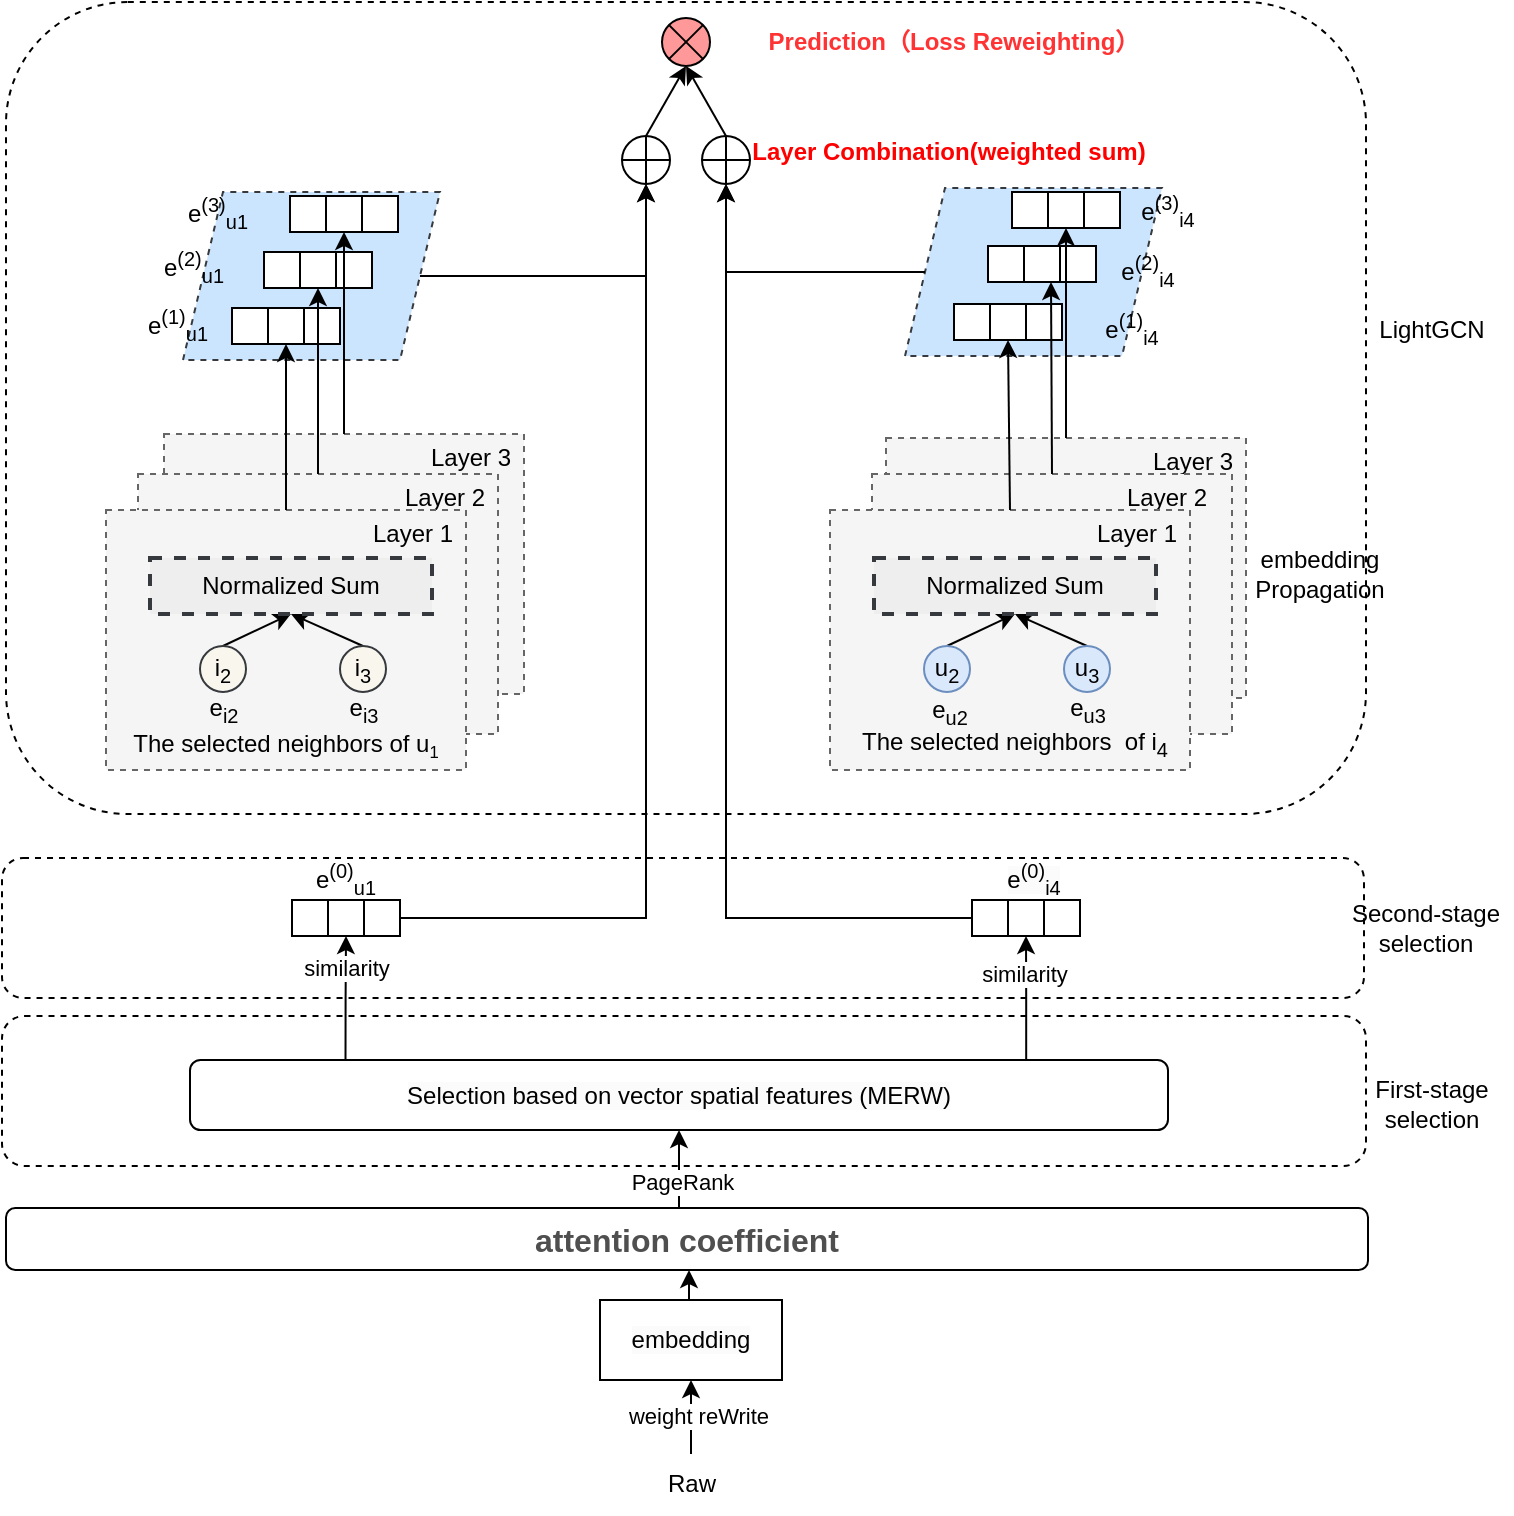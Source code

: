 <mxfile version="26.0.16">
  <diagram name="第 1 页" id="JqjY_3OXJ0ycC8vNH0t1">
    <mxGraphModel dx="862" dy="422" grid="0" gridSize="10" guides="1" tooltips="1" connect="1" arrows="1" fold="1" page="1" pageScale="1" pageWidth="827" pageHeight="1169" math="0" shadow="0">
      <root>
        <mxCell id="0" />
        <mxCell id="1" parent="0" />
        <mxCell id="YZDyfqU8U48T_e9WPzMG-154" value="" style="rounded=1;whiteSpace=wrap;html=1;dashed=1;fillColor=none;" vertex="1" parent="1">
          <mxGeometry x="27" y="606" width="682" height="75" as="geometry" />
        </mxCell>
        <mxCell id="YZDyfqU8U48T_e9WPzMG-139" value="" style="rounded=1;whiteSpace=wrap;html=1;dashed=1;fillColor=none;" vertex="1" parent="1">
          <mxGeometry x="27" y="527" width="681" height="70" as="geometry" />
        </mxCell>
        <mxCell id="YZDyfqU8U48T_e9WPzMG-7" value="" style="rounded=1;whiteSpace=wrap;html=1;fillColor=none;dashed=1;" vertex="1" parent="1">
          <mxGeometry x="29" y="99" width="680" height="406" as="geometry" />
        </mxCell>
        <mxCell id="YZDyfqU8U48T_e9WPzMG-62" value="" style="group" vertex="1" connectable="0" parent="1">
          <mxGeometry x="108" y="315" width="180" height="130" as="geometry" />
        </mxCell>
        <mxCell id="YZDyfqU8U48T_e9WPzMG-63" value="" style="rounded=0;whiteSpace=wrap;html=1;dashed=1;fillColor=#f5f5f5;fontColor=#333333;strokeColor=#666666;" vertex="1" parent="YZDyfqU8U48T_e9WPzMG-62">
          <mxGeometry width="180" height="130" as="geometry" />
        </mxCell>
        <mxCell id="YZDyfqU8U48T_e9WPzMG-64" value="Layer 3" style="text;html=1;align=center;verticalAlign=middle;whiteSpace=wrap;rounded=0;" vertex="1" parent="YZDyfqU8U48T_e9WPzMG-62">
          <mxGeometry x="127" width="53" height="23" as="geometry" />
        </mxCell>
        <mxCell id="YZDyfqU8U48T_e9WPzMG-58" value="" style="group" vertex="1" connectable="0" parent="1">
          <mxGeometry x="95" y="335" width="208" height="130" as="geometry" />
        </mxCell>
        <mxCell id="YZDyfqU8U48T_e9WPzMG-59" value="" style="rounded=0;whiteSpace=wrap;html=1;dashed=1;fillColor=#f5f5f5;fontColor=#333333;strokeColor=#666666;" vertex="1" parent="YZDyfqU8U48T_e9WPzMG-58">
          <mxGeometry width="180" height="130" as="geometry" />
        </mxCell>
        <mxCell id="YZDyfqU8U48T_e9WPzMG-60" value="Layer 2" style="text;html=1;align=center;verticalAlign=middle;whiteSpace=wrap;rounded=0;" vertex="1" parent="YZDyfqU8U48T_e9WPzMG-58">
          <mxGeometry x="127" width="53" height="23" as="geometry" />
        </mxCell>
        <mxCell id="YZDyfqU8U48T_e9WPzMG-35" value="" style="group" vertex="1" connectable="0" parent="1">
          <mxGeometry x="469" y="317" width="180" height="130" as="geometry" />
        </mxCell>
        <mxCell id="YZDyfqU8U48T_e9WPzMG-36" value="" style="rounded=0;whiteSpace=wrap;html=1;dashed=1;fillColor=#f5f5f5;fontColor=#333333;strokeColor=#666666;" vertex="1" parent="YZDyfqU8U48T_e9WPzMG-35">
          <mxGeometry width="180" height="130" as="geometry" />
        </mxCell>
        <mxCell id="YZDyfqU8U48T_e9WPzMG-37" value="Layer 3" style="text;html=1;align=center;verticalAlign=middle;whiteSpace=wrap;rounded=0;" vertex="1" parent="YZDyfqU8U48T_e9WPzMG-35">
          <mxGeometry x="127" width="53" height="23" as="geometry" />
        </mxCell>
        <mxCell id="YZDyfqU8U48T_e9WPzMG-30" value="" style="group" vertex="1" connectable="0" parent="1">
          <mxGeometry x="456" y="335" width="180" height="130" as="geometry" />
        </mxCell>
        <mxCell id="YZDyfqU8U48T_e9WPzMG-27" value="" style="rounded=0;whiteSpace=wrap;html=1;dashed=1;fillColor=#f5f5f5;fontColor=#333333;strokeColor=#666666;" vertex="1" parent="YZDyfqU8U48T_e9WPzMG-30">
          <mxGeometry x="6" width="180" height="130" as="geometry" />
        </mxCell>
        <mxCell id="YZDyfqU8U48T_e9WPzMG-28" value="Layer 2" style="text;html=1;align=center;verticalAlign=middle;whiteSpace=wrap;rounded=0;" vertex="1" parent="YZDyfqU8U48T_e9WPzMG-30">
          <mxGeometry x="127" width="53" height="23" as="geometry" />
        </mxCell>
        <mxCell id="YZDyfqU8U48T_e9WPzMG-23" value="e&lt;sub&gt;u2&lt;/sub&gt;" style="text;html=1;align=center;verticalAlign=middle;whiteSpace=wrap;rounded=0;" vertex="1" parent="YZDyfqU8U48T_e9WPzMG-30">
          <mxGeometry x="16" y="115" width="60" height="11" as="geometry" />
        </mxCell>
        <mxCell id="YZDyfqU8U48T_e9WPzMG-2" value="LightGCN" style="text;html=1;align=center;verticalAlign=middle;whiteSpace=wrap;rounded=0;" vertex="1" parent="1">
          <mxGeometry x="712" y="248" width="60" height="30" as="geometry" />
        </mxCell>
        <mxCell id="YZDyfqU8U48T_e9WPzMG-13" value="" style="rounded=0;whiteSpace=wrap;html=1;dashed=1;fillColor=#f5f5f5;fontColor=#333333;strokeColor=#666666;" vertex="1" parent="1">
          <mxGeometry x="441" y="353" width="180" height="130" as="geometry" />
        </mxCell>
        <mxCell id="YZDyfqU8U48T_e9WPzMG-21" style="rounded=0;orthogonalLoop=1;jettySize=auto;html=1;exitX=0.5;exitY=0;exitDx=0;exitDy=0;entryX=0.5;entryY=1;entryDx=0;entryDy=0;" edge="1" parent="1" source="YZDyfqU8U48T_e9WPzMG-16" target="YZDyfqU8U48T_e9WPzMG-18">
          <mxGeometry relative="1" as="geometry" />
        </mxCell>
        <mxCell id="YZDyfqU8U48T_e9WPzMG-16" value="&lt;font face=&quot;Helvetica&quot;&gt;u&lt;sub style=&quot;&quot;&gt;2&lt;/sub&gt;&lt;/font&gt;" style="ellipse;whiteSpace=wrap;html=1;aspect=fixed;fillColor=#dae8fc;strokeColor=#6c8ebf;" vertex="1" parent="1">
          <mxGeometry x="488" y="421" width="23" height="23" as="geometry" />
        </mxCell>
        <mxCell id="YZDyfqU8U48T_e9WPzMG-22" style="rounded=0;orthogonalLoop=1;jettySize=auto;html=1;exitX=0.5;exitY=0;exitDx=0;exitDy=0;entryX=0.5;entryY=1;entryDx=0;entryDy=0;" edge="1" parent="1" source="YZDyfqU8U48T_e9WPzMG-17" target="YZDyfqU8U48T_e9WPzMG-18">
          <mxGeometry relative="1" as="geometry" />
        </mxCell>
        <mxCell id="YZDyfqU8U48T_e9WPzMG-17" value="&lt;font face=&quot;Helvetica&quot;&gt;u&lt;sub style=&quot;&quot;&gt;3&lt;/sub&gt;&lt;/font&gt;" style="ellipse;whiteSpace=wrap;html=1;aspect=fixed;fillColor=#dae8fc;strokeColor=#6c8ebf;" vertex="1" parent="1">
          <mxGeometry x="558" y="421" width="23" height="23" as="geometry" />
        </mxCell>
        <mxCell id="YZDyfqU8U48T_e9WPzMG-18" value="Normalized Sum" style="rounded=0;whiteSpace=wrap;html=1;dashed=1;strokeWidth=2;fillColor=#eeeeee;strokeColor=#36393d;" vertex="1" parent="1">
          <mxGeometry x="463" y="377" width="141" height="28" as="geometry" />
        </mxCell>
        <mxCell id="YZDyfqU8U48T_e9WPzMG-24" value="e&lt;sub&gt;u3&lt;/sub&gt;" style="text;html=1;align=center;verticalAlign=middle;whiteSpace=wrap;rounded=0;" vertex="1" parent="1">
          <mxGeometry x="539.5" y="447" width="60" height="12" as="geometry" />
        </mxCell>
        <mxCell id="YZDyfqU8U48T_e9WPzMG-25" value="Layer 1" style="text;html=1;align=center;verticalAlign=middle;whiteSpace=wrap;rounded=0;" vertex="1" parent="1">
          <mxGeometry x="568" y="353" width="53" height="23" as="geometry" />
        </mxCell>
        <mxCell id="YZDyfqU8U48T_e9WPzMG-26" value="The selected&amp;nbsp;neighbors&amp;nbsp; of i&lt;sub&gt;4&lt;/sub&gt;" style="text;html=1;align=center;verticalAlign=middle;whiteSpace=wrap;rounded=0;" vertex="1" parent="1">
          <mxGeometry x="453" y="462" width="161" height="15" as="geometry" />
        </mxCell>
        <mxCell id="YZDyfqU8U48T_e9WPzMG-45" value="" style="rounded=0;whiteSpace=wrap;html=1;dashed=1;fillColor=#f5f5f5;fontColor=#333333;strokeColor=#666666;" vertex="1" parent="1">
          <mxGeometry x="79" y="353" width="180" height="130" as="geometry" />
        </mxCell>
        <mxCell id="YZDyfqU8U48T_e9WPzMG-46" style="rounded=0;orthogonalLoop=1;jettySize=auto;html=1;exitX=0.5;exitY=0;exitDx=0;exitDy=0;entryX=0.5;entryY=1;entryDx=0;entryDy=0;" edge="1" parent="1" source="YZDyfqU8U48T_e9WPzMG-47" target="YZDyfqU8U48T_e9WPzMG-50">
          <mxGeometry relative="1" as="geometry" />
        </mxCell>
        <mxCell id="YZDyfqU8U48T_e9WPzMG-47" value="&lt;font face=&quot;Helvetica&quot;&gt;i&lt;sub style=&quot;&quot;&gt;2&lt;/sub&gt;&lt;/font&gt;" style="ellipse;whiteSpace=wrap;html=1;aspect=fixed;fillColor=#f9f7ed;strokeColor=#36393d;" vertex="1" parent="1">
          <mxGeometry x="126" y="421" width="23" height="23" as="geometry" />
        </mxCell>
        <mxCell id="YZDyfqU8U48T_e9WPzMG-48" style="rounded=0;orthogonalLoop=1;jettySize=auto;html=1;exitX=0.5;exitY=0;exitDx=0;exitDy=0;entryX=0.5;entryY=1;entryDx=0;entryDy=0;" edge="1" parent="1" source="YZDyfqU8U48T_e9WPzMG-49" target="YZDyfqU8U48T_e9WPzMG-50">
          <mxGeometry relative="1" as="geometry" />
        </mxCell>
        <mxCell id="YZDyfqU8U48T_e9WPzMG-49" value="&lt;font face=&quot;Helvetica&quot;&gt;i&lt;sub style=&quot;&quot;&gt;3&lt;/sub&gt;&lt;/font&gt;" style="ellipse;whiteSpace=wrap;html=1;aspect=fixed;fillColor=#f9f7ed;strokeColor=#36393d;" vertex="1" parent="1">
          <mxGeometry x="196" y="421" width="23" height="23" as="geometry" />
        </mxCell>
        <mxCell id="YZDyfqU8U48T_e9WPzMG-50" value="Normalized Sum" style="rounded=0;whiteSpace=wrap;html=1;dashed=1;strokeWidth=2;fillColor=#eeeeee;strokeColor=#36393d;" vertex="1" parent="1">
          <mxGeometry x="101" y="377" width="141" height="28" as="geometry" />
        </mxCell>
        <mxCell id="YZDyfqU8U48T_e9WPzMG-51" value="Layer 1" style="text;html=1;align=center;verticalAlign=middle;whiteSpace=wrap;rounded=0;" vertex="1" parent="1">
          <mxGeometry x="206" y="353" width="53" height="23" as="geometry" />
        </mxCell>
        <mxCell id="YZDyfqU8U48T_e9WPzMG-52" value="The selected&amp;nbsp;neighbors of u&lt;span style=&quot;font-size: 10px;&quot;&gt;&lt;sub&gt;1&lt;/sub&gt;&lt;/span&gt;" style="text;html=1;align=center;verticalAlign=middle;whiteSpace=wrap;rounded=0;" vertex="1" parent="1">
          <mxGeometry x="88" y="462" width="162" height="15" as="geometry" />
        </mxCell>
        <mxCell id="YZDyfqU8U48T_e9WPzMG-54" value="e&lt;sub&gt;u2&lt;/sub&gt;" style="text;html=1;align=center;verticalAlign=middle;whiteSpace=wrap;rounded=0;" vertex="1" parent="1">
          <mxGeometry x="471" y="448" width="60" height="12" as="geometry" />
        </mxCell>
        <mxCell id="YZDyfqU8U48T_e9WPzMG-55" value="e&lt;sub&gt;i2&lt;/sub&gt;" style="text;html=1;align=center;verticalAlign=middle;whiteSpace=wrap;rounded=0;" vertex="1" parent="1">
          <mxGeometry x="107.5" y="447" width="60" height="12" as="geometry" />
        </mxCell>
        <mxCell id="YZDyfqU8U48T_e9WPzMG-57" value="e&lt;sub&gt;i3&lt;/sub&gt;" style="text;html=1;align=center;verticalAlign=middle;whiteSpace=wrap;rounded=0;" vertex="1" parent="1">
          <mxGeometry x="177.5" y="447" width="60" height="12" as="geometry" />
        </mxCell>
        <mxCell id="YZDyfqU8U48T_e9WPzMG-65" value="" style="shape=parallelogram;perimeter=parallelogramPerimeter;whiteSpace=wrap;html=1;fixedSize=1;fillColor=#cce5ff;strokeColor=#36393d;dashed=1;gradientColor=none;" vertex="1" parent="1">
          <mxGeometry x="117.5" y="194" width="128.5" height="84" as="geometry" />
        </mxCell>
        <mxCell id="YZDyfqU8U48T_e9WPzMG-70" value="" style="group" vertex="1" connectable="0" parent="1">
          <mxGeometry x="142" y="252" width="54" height="18" as="geometry" />
        </mxCell>
        <mxCell id="YZDyfqU8U48T_e9WPzMG-67" value="" style="whiteSpace=wrap;html=1;aspect=fixed;" vertex="1" parent="YZDyfqU8U48T_e9WPzMG-70">
          <mxGeometry width="18" height="18" as="geometry" />
        </mxCell>
        <mxCell id="YZDyfqU8U48T_e9WPzMG-68" value="" style="whiteSpace=wrap;html=1;aspect=fixed;" vertex="1" parent="YZDyfqU8U48T_e9WPzMG-70">
          <mxGeometry x="18" width="18" height="18" as="geometry" />
        </mxCell>
        <mxCell id="YZDyfqU8U48T_e9WPzMG-69" value="" style="whiteSpace=wrap;html=1;aspect=fixed;" vertex="1" parent="YZDyfqU8U48T_e9WPzMG-70">
          <mxGeometry x="36" width="18" height="18" as="geometry" />
        </mxCell>
        <mxCell id="YZDyfqU8U48T_e9WPzMG-75" value="" style="group" vertex="1" connectable="0" parent="1">
          <mxGeometry x="158" y="224" width="54" height="18" as="geometry" />
        </mxCell>
        <mxCell id="YZDyfqU8U48T_e9WPzMG-76" value="" style="whiteSpace=wrap;html=1;aspect=fixed;" vertex="1" parent="YZDyfqU8U48T_e9WPzMG-75">
          <mxGeometry width="18" height="18" as="geometry" />
        </mxCell>
        <mxCell id="YZDyfqU8U48T_e9WPzMG-77" value="" style="whiteSpace=wrap;html=1;aspect=fixed;" vertex="1" parent="YZDyfqU8U48T_e9WPzMG-75">
          <mxGeometry x="18" width="18" height="18" as="geometry" />
        </mxCell>
        <mxCell id="YZDyfqU8U48T_e9WPzMG-78" value="" style="whiteSpace=wrap;html=1;aspect=fixed;" vertex="1" parent="YZDyfqU8U48T_e9WPzMG-75">
          <mxGeometry x="36" width="18" height="18" as="geometry" />
        </mxCell>
        <mxCell id="YZDyfqU8U48T_e9WPzMG-79" value="" style="group" vertex="1" connectable="0" parent="1">
          <mxGeometry x="171" y="196" width="54" height="18" as="geometry" />
        </mxCell>
        <mxCell id="YZDyfqU8U48T_e9WPzMG-80" value="" style="whiteSpace=wrap;html=1;aspect=fixed;" vertex="1" parent="YZDyfqU8U48T_e9WPzMG-79">
          <mxGeometry width="18" height="18" as="geometry" />
        </mxCell>
        <mxCell id="YZDyfqU8U48T_e9WPzMG-81" value="" style="whiteSpace=wrap;html=1;aspect=fixed;" vertex="1" parent="YZDyfqU8U48T_e9WPzMG-79">
          <mxGeometry x="18" width="18" height="18" as="geometry" />
        </mxCell>
        <mxCell id="YZDyfqU8U48T_e9WPzMG-82" value="" style="whiteSpace=wrap;html=1;aspect=fixed;" vertex="1" parent="YZDyfqU8U48T_e9WPzMG-79">
          <mxGeometry x="36" width="18" height="18" as="geometry" />
        </mxCell>
        <mxCell id="YZDyfqU8U48T_e9WPzMG-83" value="e&lt;sup&gt;(1)&lt;/sup&gt;&lt;sub&gt;u1&lt;/sub&gt;" style="text;html=1;align=center;verticalAlign=middle;whiteSpace=wrap;rounded=0;" vertex="1" parent="1">
          <mxGeometry x="85" y="246" width="60" height="30" as="geometry" />
        </mxCell>
        <mxCell id="YZDyfqU8U48T_e9WPzMG-84" value="e&lt;sup&gt;(2)&lt;/sup&gt;&lt;sub&gt;u1&lt;/sub&gt;" style="text;html=1;align=center;verticalAlign=middle;whiteSpace=wrap;rounded=0;" vertex="1" parent="1">
          <mxGeometry x="93" y="217" width="60" height="30" as="geometry" />
        </mxCell>
        <mxCell id="YZDyfqU8U48T_e9WPzMG-85" value="e&lt;sup&gt;(3)&lt;/sup&gt;&lt;sub&gt;u1&lt;/sub&gt;" style="text;html=1;align=center;verticalAlign=middle;whiteSpace=wrap;rounded=0;" vertex="1" parent="1">
          <mxGeometry x="104.5" y="190" width="60" height="30" as="geometry" />
        </mxCell>
        <mxCell id="YZDyfqU8U48T_e9WPzMG-86" value="" style="shape=parallelogram;perimeter=parallelogramPerimeter;whiteSpace=wrap;html=1;fixedSize=1;fillColor=#cce5ff;strokeColor=#36393d;dashed=1;gradientColor=none;" vertex="1" parent="1">
          <mxGeometry x="478.5" y="192" width="128.5" height="84" as="geometry" />
        </mxCell>
        <mxCell id="YZDyfqU8U48T_e9WPzMG-87" value="" style="group" vertex="1" connectable="0" parent="1">
          <mxGeometry x="503" y="250" width="54" height="18" as="geometry" />
        </mxCell>
        <mxCell id="YZDyfqU8U48T_e9WPzMG-88" value="" style="whiteSpace=wrap;html=1;aspect=fixed;" vertex="1" parent="YZDyfqU8U48T_e9WPzMG-87">
          <mxGeometry width="18" height="18" as="geometry" />
        </mxCell>
        <mxCell id="YZDyfqU8U48T_e9WPzMG-89" value="" style="whiteSpace=wrap;html=1;aspect=fixed;" vertex="1" parent="YZDyfqU8U48T_e9WPzMG-87">
          <mxGeometry x="18" width="18" height="18" as="geometry" />
        </mxCell>
        <mxCell id="YZDyfqU8U48T_e9WPzMG-90" value="" style="whiteSpace=wrap;html=1;aspect=fixed;" vertex="1" parent="YZDyfqU8U48T_e9WPzMG-87">
          <mxGeometry x="36" width="18" height="18" as="geometry" />
        </mxCell>
        <mxCell id="YZDyfqU8U48T_e9WPzMG-91" value="" style="group" vertex="1" connectable="0" parent="1">
          <mxGeometry x="520" y="221" width="54" height="18" as="geometry" />
        </mxCell>
        <mxCell id="YZDyfqU8U48T_e9WPzMG-92" value="" style="whiteSpace=wrap;html=1;aspect=fixed;" vertex="1" parent="YZDyfqU8U48T_e9WPzMG-91">
          <mxGeometry width="18" height="18" as="geometry" />
        </mxCell>
        <mxCell id="YZDyfqU8U48T_e9WPzMG-93" value="" style="whiteSpace=wrap;html=1;aspect=fixed;" vertex="1" parent="YZDyfqU8U48T_e9WPzMG-91">
          <mxGeometry x="18" width="18" height="18" as="geometry" />
        </mxCell>
        <mxCell id="YZDyfqU8U48T_e9WPzMG-94" value="" style="whiteSpace=wrap;html=1;aspect=fixed;" vertex="1" parent="YZDyfqU8U48T_e9WPzMG-91">
          <mxGeometry x="36" width="18" height="18" as="geometry" />
        </mxCell>
        <mxCell id="YZDyfqU8U48T_e9WPzMG-95" value="" style="group" vertex="1" connectable="0" parent="1">
          <mxGeometry x="532" y="194" width="54" height="18" as="geometry" />
        </mxCell>
        <mxCell id="YZDyfqU8U48T_e9WPzMG-96" value="" style="whiteSpace=wrap;html=1;aspect=fixed;" vertex="1" parent="YZDyfqU8U48T_e9WPzMG-95">
          <mxGeometry width="18" height="18" as="geometry" />
        </mxCell>
        <mxCell id="YZDyfqU8U48T_e9WPzMG-97" value="" style="whiteSpace=wrap;html=1;aspect=fixed;" vertex="1" parent="YZDyfqU8U48T_e9WPzMG-95">
          <mxGeometry x="18" width="18" height="18" as="geometry" />
        </mxCell>
        <mxCell id="YZDyfqU8U48T_e9WPzMG-98" value="" style="whiteSpace=wrap;html=1;aspect=fixed;" vertex="1" parent="YZDyfqU8U48T_e9WPzMG-95">
          <mxGeometry x="36" width="18" height="18" as="geometry" />
        </mxCell>
        <mxCell id="YZDyfqU8U48T_e9WPzMG-99" value="e&lt;sup&gt;(1)&lt;/sup&gt;&lt;sub&gt;i4&lt;/sub&gt;" style="text;html=1;align=center;verticalAlign=middle;whiteSpace=wrap;rounded=0;" vertex="1" parent="1">
          <mxGeometry x="562" y="248" width="60" height="30" as="geometry" />
        </mxCell>
        <mxCell id="YZDyfqU8U48T_e9WPzMG-100" value="e&lt;sup&gt;(2)&lt;/sup&gt;&lt;sub&gt;i4&lt;/sub&gt;" style="text;html=1;align=center;verticalAlign=middle;whiteSpace=wrap;rounded=0;" vertex="1" parent="1">
          <mxGeometry x="570" y="219" width="60" height="30" as="geometry" />
        </mxCell>
        <mxCell id="YZDyfqU8U48T_e9WPzMG-101" value="e&lt;sup&gt;(3)&lt;/sup&gt;&lt;sub&gt;i4&lt;/sub&gt;" style="text;html=1;align=center;verticalAlign=middle;whiteSpace=wrap;rounded=0;" vertex="1" parent="1">
          <mxGeometry x="579.5" y="189" width="60" height="30" as="geometry" />
        </mxCell>
        <mxCell id="YZDyfqU8U48T_e9WPzMG-103" value="w" style="group" vertex="1" connectable="0" parent="1">
          <mxGeometry x="512" y="548" width="78" height="18" as="geometry" />
        </mxCell>
        <mxCell id="YZDyfqU8U48T_e9WPzMG-104" value="" style="whiteSpace=wrap;html=1;aspect=fixed;" vertex="1" parent="YZDyfqU8U48T_e9WPzMG-103">
          <mxGeometry width="18" height="18" as="geometry" />
        </mxCell>
        <mxCell id="YZDyfqU8U48T_e9WPzMG-105" value="" style="whiteSpace=wrap;html=1;aspect=fixed;" vertex="1" parent="YZDyfqU8U48T_e9WPzMG-103">
          <mxGeometry x="18" width="18" height="18" as="geometry" />
        </mxCell>
        <mxCell id="YZDyfqU8U48T_e9WPzMG-106" value="" style="whiteSpace=wrap;html=1;aspect=fixed;" vertex="1" parent="YZDyfqU8U48T_e9WPzMG-103">
          <mxGeometry x="36" width="18" height="18" as="geometry" />
        </mxCell>
        <mxCell id="YZDyfqU8U48T_e9WPzMG-108" value="" style="group" vertex="1" connectable="0" parent="1">
          <mxGeometry x="172" y="548" width="54" height="18" as="geometry" />
        </mxCell>
        <mxCell id="YZDyfqU8U48T_e9WPzMG-109" value="" style="whiteSpace=wrap;html=1;aspect=fixed;" vertex="1" parent="YZDyfqU8U48T_e9WPzMG-108">
          <mxGeometry width="18" height="18" as="geometry" />
        </mxCell>
        <mxCell id="YZDyfqU8U48T_e9WPzMG-110" value="" style="whiteSpace=wrap;html=1;aspect=fixed;" vertex="1" parent="YZDyfqU8U48T_e9WPzMG-108">
          <mxGeometry x="18" width="18" height="18" as="geometry" />
        </mxCell>
        <mxCell id="YZDyfqU8U48T_e9WPzMG-111" value="" style="whiteSpace=wrap;html=1;aspect=fixed;" vertex="1" parent="YZDyfqU8U48T_e9WPzMG-108">
          <mxGeometry x="36" width="18" height="18" as="geometry" />
        </mxCell>
        <mxCell id="YZDyfqU8U48T_e9WPzMG-116" style="rounded=0;orthogonalLoop=1;jettySize=auto;html=1;exitX=0.5;exitY=0;exitDx=0;exitDy=0;entryX=0.75;entryY=1;entryDx=0;entryDy=0;" edge="1" parent="1" source="YZDyfqU8U48T_e9WPzMG-27" target="YZDyfqU8U48T_e9WPzMG-93">
          <mxGeometry relative="1" as="geometry" />
        </mxCell>
        <mxCell id="YZDyfqU8U48T_e9WPzMG-113" value="e&lt;sup&gt;(0)&lt;/sup&gt;&lt;sub&gt;u1&lt;/sub&gt;" style="text;html=1;align=center;verticalAlign=middle;whiteSpace=wrap;rounded=0;" vertex="1" parent="1">
          <mxGeometry x="169" y="523" width="60" height="30" as="geometry" />
        </mxCell>
        <mxCell id="YZDyfqU8U48T_e9WPzMG-117" style="edgeStyle=orthogonalEdgeStyle;rounded=0;orthogonalLoop=1;jettySize=auto;html=1;exitX=0.5;exitY=0;exitDx=0;exitDy=0;entryX=0.5;entryY=1;entryDx=0;entryDy=0;" edge="1" parent="1" source="YZDyfqU8U48T_e9WPzMG-36" target="YZDyfqU8U48T_e9WPzMG-97">
          <mxGeometry relative="1" as="geometry" />
        </mxCell>
        <mxCell id="YZDyfqU8U48T_e9WPzMG-115" style="rounded=0;orthogonalLoop=1;jettySize=auto;html=1;exitX=0.5;exitY=0;exitDx=0;exitDy=0;entryX=0.5;entryY=1;entryDx=0;entryDy=0;" edge="1" parent="1" source="YZDyfqU8U48T_e9WPzMG-13" target="YZDyfqU8U48T_e9WPzMG-89">
          <mxGeometry relative="1" as="geometry" />
        </mxCell>
        <mxCell id="YZDyfqU8U48T_e9WPzMG-118" style="edgeStyle=orthogonalEdgeStyle;rounded=0;orthogonalLoop=1;jettySize=auto;html=1;exitX=0.5;exitY=0;exitDx=0;exitDy=0;entryX=0.5;entryY=1;entryDx=0;entryDy=0;" edge="1" parent="1" source="YZDyfqU8U48T_e9WPzMG-45" target="YZDyfqU8U48T_e9WPzMG-68">
          <mxGeometry relative="1" as="geometry" />
        </mxCell>
        <mxCell id="YZDyfqU8U48T_e9WPzMG-119" style="edgeStyle=orthogonalEdgeStyle;rounded=0;orthogonalLoop=1;jettySize=auto;html=1;exitX=0.5;exitY=0;exitDx=0;exitDy=0;entryX=0.5;entryY=1;entryDx=0;entryDy=0;" edge="1" parent="1" source="YZDyfqU8U48T_e9WPzMG-59" target="YZDyfqU8U48T_e9WPzMG-77">
          <mxGeometry relative="1" as="geometry" />
        </mxCell>
        <mxCell id="YZDyfqU8U48T_e9WPzMG-121" style="edgeStyle=orthogonalEdgeStyle;rounded=0;orthogonalLoop=1;jettySize=auto;html=1;exitX=0.5;exitY=0;exitDx=0;exitDy=0;entryX=0.5;entryY=1;entryDx=0;entryDy=0;" edge="1" parent="1" source="YZDyfqU8U48T_e9WPzMG-63" target="YZDyfqU8U48T_e9WPzMG-81">
          <mxGeometry relative="1" as="geometry" />
        </mxCell>
        <mxCell id="YZDyfqU8U48T_e9WPzMG-122" value="" style="verticalLabelPosition=bottom;verticalAlign=top;html=1;shape=mxgraph.flowchart.summing_function;" vertex="1" parent="1">
          <mxGeometry x="377" y="166" width="24" height="24" as="geometry" />
        </mxCell>
        <mxCell id="YZDyfqU8U48T_e9WPzMG-123" value="" style="verticalLabelPosition=bottom;verticalAlign=top;html=1;shape=mxgraph.flowchart.summing_function;" vertex="1" parent="1">
          <mxGeometry x="337" y="166" width="24" height="24" as="geometry" />
        </mxCell>
        <mxCell id="YZDyfqU8U48T_e9WPzMG-124" style="edgeStyle=orthogonalEdgeStyle;rounded=0;orthogonalLoop=1;jettySize=auto;html=1;exitX=1;exitY=0.5;exitDx=0;exitDy=0;" edge="1" parent="1" source="YZDyfqU8U48T_e9WPzMG-111" target="YZDyfqU8U48T_e9WPzMG-123">
          <mxGeometry relative="1" as="geometry" />
        </mxCell>
        <mxCell id="YZDyfqU8U48T_e9WPzMG-125" style="edgeStyle=orthogonalEdgeStyle;rounded=0;orthogonalLoop=1;jettySize=auto;html=1;exitX=0;exitY=0.5;exitDx=0;exitDy=0;entryX=0.5;entryY=1;entryDx=0;entryDy=0;entryPerimeter=0;" edge="1" parent="1" source="YZDyfqU8U48T_e9WPzMG-104" target="YZDyfqU8U48T_e9WPzMG-122">
          <mxGeometry relative="1" as="geometry" />
        </mxCell>
        <mxCell id="YZDyfqU8U48T_e9WPzMG-127" style="edgeStyle=orthogonalEdgeStyle;rounded=0;orthogonalLoop=1;jettySize=auto;html=1;exitX=0;exitY=0.5;exitDx=0;exitDy=0;entryX=0.5;entryY=1;entryDx=0;entryDy=0;entryPerimeter=0;" edge="1" parent="1" source="YZDyfqU8U48T_e9WPzMG-86" target="YZDyfqU8U48T_e9WPzMG-122">
          <mxGeometry relative="1" as="geometry" />
        </mxCell>
        <mxCell id="YZDyfqU8U48T_e9WPzMG-128" style="edgeStyle=orthogonalEdgeStyle;rounded=0;orthogonalLoop=1;jettySize=auto;html=1;exitX=1;exitY=0.5;exitDx=0;exitDy=0;entryX=0.5;entryY=1;entryDx=0;entryDy=0;entryPerimeter=0;" edge="1" parent="1" source="YZDyfqU8U48T_e9WPzMG-65" target="YZDyfqU8U48T_e9WPzMG-123">
          <mxGeometry relative="1" as="geometry" />
        </mxCell>
        <mxCell id="YZDyfqU8U48T_e9WPzMG-129" value="" style="verticalLabelPosition=bottom;verticalAlign=top;html=1;shape=mxgraph.flowchart.or;fontColor=none;strokeColor=default;strokeWidth=1;noLabel=1;fillColor=#FF9999;" vertex="1" parent="1">
          <mxGeometry x="357" y="107" width="24" height="24" as="geometry" />
        </mxCell>
        <mxCell id="YZDyfqU8U48T_e9WPzMG-130" value="Layer Combination(weighted sum)" style="text;html=1;align=center;verticalAlign=middle;whiteSpace=wrap;rounded=0;fontColor=light-dark(#ff0000, #ededed);fontStyle=1" vertex="1" parent="1">
          <mxGeometry x="390" y="159" width="221" height="30" as="geometry" />
        </mxCell>
        <mxCell id="YZDyfqU8U48T_e9WPzMG-131" style="rounded=0;orthogonalLoop=1;jettySize=auto;html=1;exitX=0.5;exitY=0;exitDx=0;exitDy=0;exitPerimeter=0;entryX=0.5;entryY=1;entryDx=0;entryDy=0;entryPerimeter=0;" edge="1" parent="1" source="YZDyfqU8U48T_e9WPzMG-123" target="YZDyfqU8U48T_e9WPzMG-129">
          <mxGeometry relative="1" as="geometry" />
        </mxCell>
        <mxCell id="YZDyfqU8U48T_e9WPzMG-133" style="rounded=0;orthogonalLoop=1;jettySize=auto;html=1;exitX=0.5;exitY=0;exitDx=0;exitDy=0;exitPerimeter=0;entryX=0.5;entryY=1;entryDx=0;entryDy=0;entryPerimeter=0;" edge="1" parent="1" source="YZDyfqU8U48T_e9WPzMG-122" target="YZDyfqU8U48T_e9WPzMG-129">
          <mxGeometry relative="1" as="geometry" />
        </mxCell>
        <mxCell id="YZDyfqU8U48T_e9WPzMG-134" value="&lt;font style=&quot;color: rgb(255, 51, 51);&quot;&gt;Prediction（&lt;span style=&quot;color: light-dark(rgb(255, 51, 51), rgb(255, 119, 119)); background-color: transparent;&quot;&gt;Loss Reweighting&lt;/span&gt;&lt;span style=&quot;color: light-dark(rgb(255, 51, 51), rgb(255, 119, 119)); background-color: transparent;&quot;&gt;）&lt;/span&gt;&lt;br&gt;&lt;/font&gt;" style="text;html=1;align=center;verticalAlign=middle;whiteSpace=wrap;rounded=0;fontStyle=1" vertex="1" parent="1">
          <mxGeometry x="401" y="104" width="204" height="30" as="geometry" />
        </mxCell>
        <mxCell id="YZDyfqU8U48T_e9WPzMG-135" value="embedding Propagation" style="text;html=1;align=center;verticalAlign=middle;whiteSpace=wrap;rounded=0;" vertex="1" parent="1">
          <mxGeometry x="656" y="370" width="60" height="30" as="geometry" />
        </mxCell>
        <mxCell id="YZDyfqU8U48T_e9WPzMG-136" value="&lt;div&gt;&lt;br/&gt;&lt;/div&gt;" style="text;html=1;align=center;verticalAlign=middle;whiteSpace=wrap;rounded=0;" vertex="1" parent="1">
          <mxGeometry x="422" y="576" width="60" height="30" as="geometry" />
        </mxCell>
        <mxCell id="YZDyfqU8U48T_e9WPzMG-150" style="edgeStyle=orthogonalEdgeStyle;rounded=0;orthogonalLoop=1;jettySize=auto;html=1;exitX=0.5;exitY=0;exitDx=0;exitDy=0;entryX=0.5;entryY=1;entryDx=0;entryDy=0;" edge="1" parent="1" source="YZDyfqU8U48T_e9WPzMG-137">
          <mxGeometry relative="1" as="geometry">
            <mxPoint x="370.5" y="733" as="targetPoint" />
          </mxGeometry>
        </mxCell>
        <mxCell id="YZDyfqU8U48T_e9WPzMG-137" value="&lt;div&gt;&lt;span style=&quot;color: rgb(0, 0, 0); background-color: rgb(251, 251, 251); float: none; display: inline !important;&quot;&gt;embedding&lt;/span&gt;&lt;/div&gt;" style="rounded=0;whiteSpace=wrap;html=1;" vertex="1" parent="1">
          <mxGeometry x="326" y="748" width="91" height="40" as="geometry" />
        </mxCell>
        <mxCell id="YZDyfqU8U48T_e9WPzMG-140" value="First-stage selection" style="text;html=1;align=center;verticalAlign=middle;whiteSpace=wrap;rounded=0;" vertex="1" parent="1">
          <mxGeometry x="702" y="611" width="80" height="78" as="geometry" />
        </mxCell>
        <mxCell id="YZDyfqU8U48T_e9WPzMG-145" style="edgeStyle=orthogonalEdgeStyle;rounded=0;orthogonalLoop=1;jettySize=auto;html=1;exitX=0.5;exitY=0;exitDx=0;exitDy=0;entryX=0.5;entryY=1;entryDx=0;entryDy=0;" edge="1" parent="1" source="YZDyfqU8U48T_e9WPzMG-143" target="YZDyfqU8U48T_e9WPzMG-137">
          <mxGeometry relative="1" as="geometry" />
        </mxCell>
        <mxCell id="YZDyfqU8U48T_e9WPzMG-146" value="weight reWrite" style="edgeLabel;html=1;align=center;verticalAlign=middle;resizable=0;points=[];" vertex="1" connectable="0" parent="YZDyfqU8U48T_e9WPzMG-145">
          <mxGeometry x="0.066" y="-3" relative="1" as="geometry">
            <mxPoint as="offset" />
          </mxGeometry>
        </mxCell>
        <mxCell id="YZDyfqU8U48T_e9WPzMG-143" value="Raw" style="text;html=1;align=center;verticalAlign=middle;whiteSpace=wrap;rounded=0;" vertex="1" parent="1">
          <mxGeometry x="341.5" y="825" width="60" height="30" as="geometry" />
        </mxCell>
        <mxCell id="YZDyfqU8U48T_e9WPzMG-166" style="edgeStyle=orthogonalEdgeStyle;rounded=0;orthogonalLoop=1;jettySize=auto;html=1;exitX=0.5;exitY=0;exitDx=0;exitDy=0;entryX=0.5;entryY=1;entryDx=0;entryDy=0;" edge="1" parent="1" source="YZDyfqU8U48T_e9WPzMG-147" target="YZDyfqU8U48T_e9WPzMG-165">
          <mxGeometry relative="1" as="geometry" />
        </mxCell>
        <mxCell id="YZDyfqU8U48T_e9WPzMG-167" value="PageRank" style="edgeLabel;html=1;align=center;verticalAlign=middle;resizable=0;points=[];" vertex="1" connectable="0" parent="YZDyfqU8U48T_e9WPzMG-166">
          <mxGeometry x="-0.191" y="-1" relative="1" as="geometry">
            <mxPoint as="offset" />
          </mxGeometry>
        </mxCell>
        <mxCell id="YZDyfqU8U48T_e9WPzMG-147" value="&#xa;&lt;h4 style=&quot;forced-color-adjust: none; font-style: normal; font-variant-caps: normal; letter-spacing: normal; orphans: 2; text-indent: 0px; text-transform: none; widows: 2; word-spacing: 0px; -webkit-text-stroke-width: 0px; white-space: normal; text-decoration-thickness: initial; text-decoration-style: initial; text-decoration-color: initial; box-sizing: border-box; outline: 0px; margin: 24px 0px 8px; padding: 0px; font-family: &amp;quot;PingFang SC&amp;quot;, &amp;quot;Microsoft YaHei&amp;quot;, SimHei, Arial, SimSun; font-size: 16px; --el-button-hover-bg-color: light-dark(#6d5ffd, #8e82ff); --el-button-hover-border-color: light-dark(#6d5ffd, #8e82ff); --el-button-active-bg-color: light-dark(#6d5ffd, #8e82ff); --el-button-active-border-color: light-dark(#6d5ffd, #8e82ff); color: light-dark(rgb(79, 79, 79), rgb(169, 169, 169)); line-height: 26px; font-synthesis-style: auto; overflow-wrap: break-word; font-variant-ligatures: no-common-ligatures; text-align: start; background-color: light-dark(rgb(255, 255, 255), rgb(18, 18, 18));&quot; data-mx-given-colors=&quot;{&amp;quot;--el-button-hover-bg-color&amp;quot;:&amp;quot;#6d5ffd&amp;quot;,&amp;quot;--el-button-hover-border-color&amp;quot;:&amp;quot;#6d5ffd&amp;quot;,&amp;quot;--el-button-active-bg-color&amp;quot;:&amp;quot;#6d5ffd&amp;quot;,&amp;quot;--el-button-active-border-color&amp;quot;:&amp;quot;#6d5ffd&amp;quot;,&amp;quot;color&amp;quot;:&amp;quot;rgb(79, 79, 79)&amp;quot;,&amp;quot;background-color&amp;quot;:&amp;quot;rgb(255, 255, 255)&amp;quot;}&quot;&gt;attention coefficient&lt;/h4&gt;&#xa;&#xa;" style="rounded=1;whiteSpace=wrap;html=1;" vertex="1" parent="1">
          <mxGeometry x="29" y="702" width="681" height="31" as="geometry" />
        </mxCell>
        <mxCell id="YZDyfqU8U48T_e9WPzMG-155" style="edgeStyle=orthogonalEdgeStyle;rounded=0;orthogonalLoop=1;jettySize=auto;html=1;exitX=0.855;exitY=0.232;exitDx=0;exitDy=0;entryX=0.5;entryY=1;entryDx=0;entryDy=0;exitPerimeter=0;" edge="1" parent="1" source="YZDyfqU8U48T_e9WPzMG-165" target="YZDyfqU8U48T_e9WPzMG-105">
          <mxGeometry relative="1" as="geometry">
            <mxPoint x="397.75" y="618" as="sourcePoint" />
          </mxGeometry>
        </mxCell>
        <mxCell id="YZDyfqU8U48T_e9WPzMG-156" value="similarity" style="edgeLabel;html=1;align=center;verticalAlign=middle;resizable=0;points=[];" vertex="1" connectable="0" parent="YZDyfqU8U48T_e9WPzMG-155">
          <mxGeometry x="0.061" relative="1" as="geometry">
            <mxPoint x="-1" y="-14" as="offset" />
          </mxGeometry>
        </mxCell>
        <mxCell id="YZDyfqU8U48T_e9WPzMG-153" value="Second-stage selection" style="text;html=1;align=center;verticalAlign=middle;whiteSpace=wrap;rounded=0;" vertex="1" parent="1">
          <mxGeometry x="699" y="523" width="80" height="78" as="geometry" />
        </mxCell>
        <mxCell id="YZDyfqU8U48T_e9WPzMG-149" value="&lt;span style=&quot;color: rgb(0, 0, 0); background-color: rgb(251, 251, 251); float: none; display: inline !important;&quot;&gt;e&lt;sup&gt;(0)&lt;/sup&gt;&lt;sub&gt;i4&lt;/sub&gt;&lt;/span&gt;" style="text;html=1;align=center;verticalAlign=middle;whiteSpace=wrap;rounded=0;" vertex="1" parent="1">
          <mxGeometry x="513" y="523" width="60" height="30" as="geometry" />
        </mxCell>
        <mxCell id="YZDyfqU8U48T_e9WPzMG-164" style="edgeStyle=orthogonalEdgeStyle;rounded=0;orthogonalLoop=1;jettySize=auto;html=1;exitX=0.159;exitY=0.071;exitDx=0;exitDy=0;entryX=0.5;entryY=1;entryDx=0;entryDy=0;exitPerimeter=0;" edge="1" parent="1" source="YZDyfqU8U48T_e9WPzMG-165" target="YZDyfqU8U48T_e9WPzMG-110">
          <mxGeometry relative="1" as="geometry">
            <mxPoint x="199" y="616" as="sourcePoint" />
          </mxGeometry>
        </mxCell>
        <mxCell id="YZDyfqU8U48T_e9WPzMG-171" value="similarity" style="edgeLabel;html=1;align=center;verticalAlign=middle;resizable=0;points=[];" vertex="1" connectable="0" parent="YZDyfqU8U48T_e9WPzMG-164">
          <mxGeometry x="0.543" relative="1" as="geometry">
            <mxPoint y="1" as="offset" />
          </mxGeometry>
        </mxCell>
        <mxCell id="YZDyfqU8U48T_e9WPzMG-165" value="&lt;span style=&quot;color: rgb(0, 0, 0); font-family: Helvetica; font-size: 12px; font-style: normal; font-variant-ligatures: normal; font-variant-caps: normal; font-weight: 400; letter-spacing: normal; orphans: 2; text-align: start; text-indent: 0px; text-transform: none; widows: 2; word-spacing: 0px; -webkit-text-stroke-width: 0px; white-space: normal; background-color: rgb(251, 251, 251); text-decoration-thickness: initial; text-decoration-style: initial; text-decoration-color: initial; float: none; display: inline !important;&quot;&gt;Selection based on vector spatial features (MERW)&lt;/span&gt;" style="rounded=1;whiteSpace=wrap;html=1;" vertex="1" parent="1">
          <mxGeometry x="121" y="628" width="489" height="35" as="geometry" />
        </mxCell>
      </root>
    </mxGraphModel>
  </diagram>
</mxfile>
